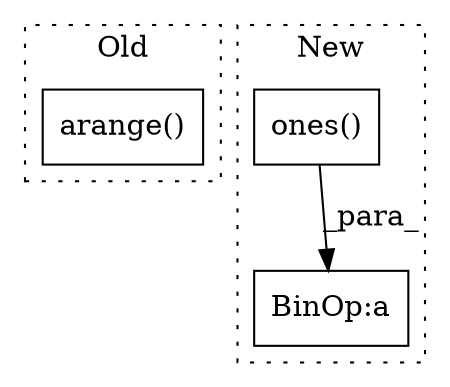 digraph G {
subgraph cluster0 {
1 [label="arange()" a="75" s="17846,17874" l="10,1" shape="box"];
label = "Old";
style="dotted";
}
subgraph cluster1 {
2 [label="ones()" a="75" s="17687,17706" l="8,2" shape="box"];
3 [label="BinOp:a" a="82" s="17684" l="3" shape="box"];
label = "New";
style="dotted";
}
2 -> 3 [label="_para_"];
}